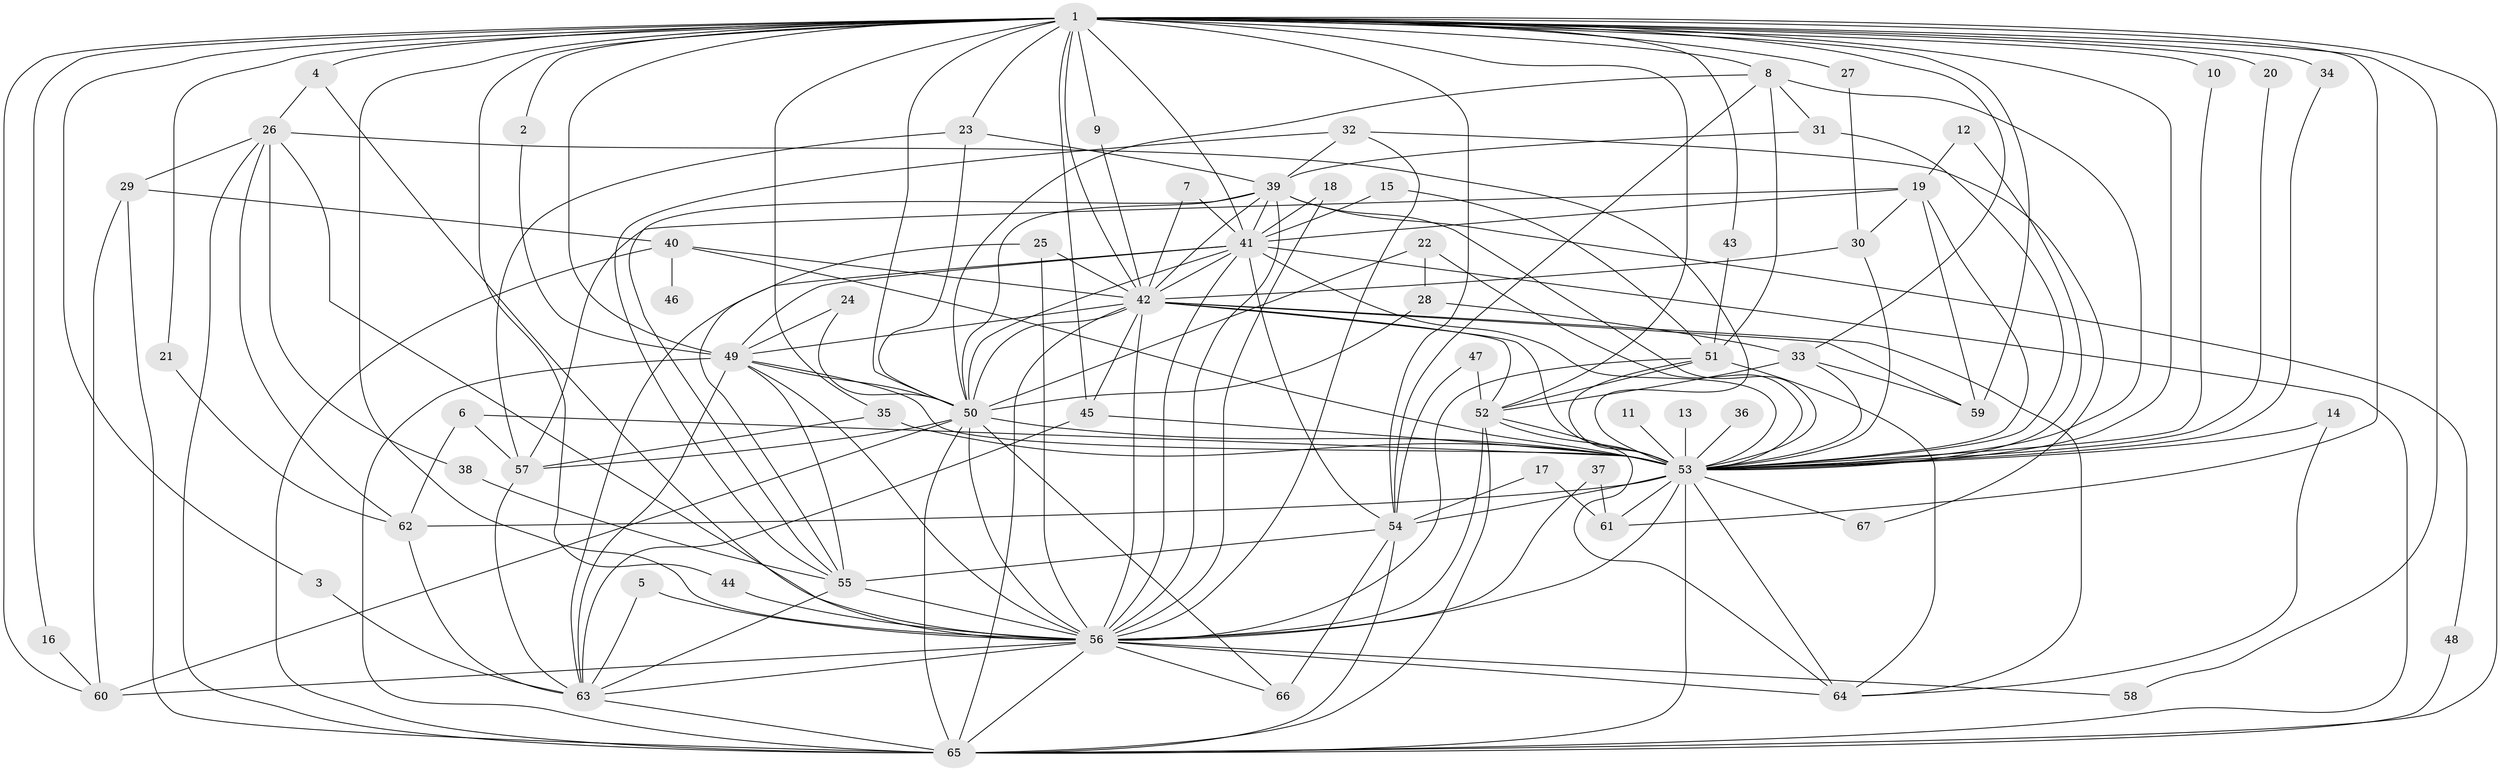 // original degree distribution, {22: 0.007462686567164179, 21: 0.022388059701492536, 19: 0.029850746268656716, 42: 0.007462686567164179, 16: 0.007462686567164179, 7: 0.05223880597014925, 3: 0.15671641791044777, 6: 0.029850746268656716, 2: 0.5597014925373134, 12: 0.007462686567164179, 5: 0.03731343283582089, 4: 0.08208955223880597}
// Generated by graph-tools (version 1.1) at 2025/25/03/09/25 03:25:45]
// undirected, 67 vertices, 185 edges
graph export_dot {
graph [start="1"]
  node [color=gray90,style=filled];
  1;
  2;
  3;
  4;
  5;
  6;
  7;
  8;
  9;
  10;
  11;
  12;
  13;
  14;
  15;
  16;
  17;
  18;
  19;
  20;
  21;
  22;
  23;
  24;
  25;
  26;
  27;
  28;
  29;
  30;
  31;
  32;
  33;
  34;
  35;
  36;
  37;
  38;
  39;
  40;
  41;
  42;
  43;
  44;
  45;
  46;
  47;
  48;
  49;
  50;
  51;
  52;
  53;
  54;
  55;
  56;
  57;
  58;
  59;
  60;
  61;
  62;
  63;
  64;
  65;
  66;
  67;
  1 -- 2 [weight=1.0];
  1 -- 3 [weight=1.0];
  1 -- 4 [weight=1.0];
  1 -- 8 [weight=1.0];
  1 -- 9 [weight=1.0];
  1 -- 10 [weight=1.0];
  1 -- 16 [weight=1.0];
  1 -- 20 [weight=1.0];
  1 -- 21 [weight=1.0];
  1 -- 23 [weight=1.0];
  1 -- 27 [weight=1.0];
  1 -- 33 [weight=1.0];
  1 -- 34 [weight=2.0];
  1 -- 35 [weight=1.0];
  1 -- 41 [weight=3.0];
  1 -- 42 [weight=2.0];
  1 -- 43 [weight=1.0];
  1 -- 44 [weight=1.0];
  1 -- 45 [weight=1.0];
  1 -- 49 [weight=3.0];
  1 -- 50 [weight=2.0];
  1 -- 52 [weight=1.0];
  1 -- 53 [weight=2.0];
  1 -- 54 [weight=1.0];
  1 -- 56 [weight=4.0];
  1 -- 58 [weight=1.0];
  1 -- 59 [weight=1.0];
  1 -- 60 [weight=1.0];
  1 -- 61 [weight=1.0];
  1 -- 65 [weight=2.0];
  2 -- 49 [weight=1.0];
  3 -- 63 [weight=1.0];
  4 -- 26 [weight=1.0];
  4 -- 56 [weight=1.0];
  5 -- 56 [weight=1.0];
  5 -- 63 [weight=1.0];
  6 -- 53 [weight=1.0];
  6 -- 57 [weight=1.0];
  6 -- 62 [weight=1.0];
  7 -- 41 [weight=1.0];
  7 -- 42 [weight=1.0];
  8 -- 31 [weight=1.0];
  8 -- 50 [weight=1.0];
  8 -- 51 [weight=1.0];
  8 -- 53 [weight=1.0];
  8 -- 54 [weight=1.0];
  9 -- 42 [weight=1.0];
  10 -- 53 [weight=1.0];
  11 -- 53 [weight=1.0];
  12 -- 19 [weight=1.0];
  12 -- 53 [weight=1.0];
  13 -- 53 [weight=1.0];
  14 -- 53 [weight=1.0];
  14 -- 64 [weight=1.0];
  15 -- 41 [weight=1.0];
  15 -- 51 [weight=1.0];
  16 -- 60 [weight=1.0];
  17 -- 54 [weight=1.0];
  17 -- 61 [weight=1.0];
  18 -- 41 [weight=1.0];
  18 -- 56 [weight=1.0];
  19 -- 30 [weight=1.0];
  19 -- 41 [weight=1.0];
  19 -- 53 [weight=1.0];
  19 -- 57 [weight=1.0];
  19 -- 59 [weight=1.0];
  20 -- 53 [weight=1.0];
  21 -- 62 [weight=1.0];
  22 -- 28 [weight=1.0];
  22 -- 50 [weight=1.0];
  22 -- 53 [weight=1.0];
  23 -- 39 [weight=1.0];
  23 -- 50 [weight=1.0];
  23 -- 57 [weight=1.0];
  24 -- 49 [weight=1.0];
  24 -- 50 [weight=1.0];
  25 -- 42 [weight=1.0];
  25 -- 55 [weight=1.0];
  25 -- 56 [weight=1.0];
  26 -- 29 [weight=1.0];
  26 -- 38 [weight=1.0];
  26 -- 53 [weight=1.0];
  26 -- 56 [weight=1.0];
  26 -- 62 [weight=1.0];
  26 -- 65 [weight=1.0];
  27 -- 30 [weight=1.0];
  28 -- 33 [weight=1.0];
  28 -- 50 [weight=1.0];
  29 -- 40 [weight=1.0];
  29 -- 60 [weight=1.0];
  29 -- 65 [weight=1.0];
  30 -- 42 [weight=1.0];
  30 -- 53 [weight=1.0];
  31 -- 39 [weight=1.0];
  31 -- 53 [weight=1.0];
  32 -- 39 [weight=1.0];
  32 -- 55 [weight=1.0];
  32 -- 56 [weight=1.0];
  32 -- 67 [weight=1.0];
  33 -- 52 [weight=1.0];
  33 -- 53 [weight=1.0];
  33 -- 59 [weight=1.0];
  34 -- 53 [weight=1.0];
  35 -- 53 [weight=1.0];
  35 -- 57 [weight=1.0];
  36 -- 53 [weight=2.0];
  37 -- 56 [weight=1.0];
  37 -- 61 [weight=1.0];
  38 -- 55 [weight=1.0];
  39 -- 41 [weight=1.0];
  39 -- 42 [weight=1.0];
  39 -- 48 [weight=1.0];
  39 -- 50 [weight=1.0];
  39 -- 53 [weight=1.0];
  39 -- 55 [weight=1.0];
  39 -- 56 [weight=1.0];
  40 -- 42 [weight=1.0];
  40 -- 46 [weight=1.0];
  40 -- 53 [weight=1.0];
  40 -- 65 [weight=1.0];
  41 -- 42 [weight=1.0];
  41 -- 49 [weight=2.0];
  41 -- 50 [weight=1.0];
  41 -- 53 [weight=1.0];
  41 -- 54 [weight=1.0];
  41 -- 56 [weight=3.0];
  41 -- 63 [weight=2.0];
  41 -- 65 [weight=1.0];
  42 -- 45 [weight=1.0];
  42 -- 49 [weight=1.0];
  42 -- 50 [weight=1.0];
  42 -- 52 [weight=1.0];
  42 -- 53 [weight=2.0];
  42 -- 56 [weight=2.0];
  42 -- 59 [weight=1.0];
  42 -- 64 [weight=1.0];
  42 -- 65 [weight=2.0];
  43 -- 51 [weight=1.0];
  44 -- 56 [weight=1.0];
  45 -- 53 [weight=1.0];
  45 -- 63 [weight=2.0];
  47 -- 52 [weight=1.0];
  47 -- 54 [weight=1.0];
  48 -- 65 [weight=1.0];
  49 -- 50 [weight=1.0];
  49 -- 53 [weight=2.0];
  49 -- 55 [weight=1.0];
  49 -- 56 [weight=2.0];
  49 -- 63 [weight=1.0];
  49 -- 65 [weight=2.0];
  50 -- 53 [weight=3.0];
  50 -- 56 [weight=2.0];
  50 -- 57 [weight=1.0];
  50 -- 60 [weight=1.0];
  50 -- 65 [weight=2.0];
  50 -- 66 [weight=1.0];
  51 -- 52 [weight=1.0];
  51 -- 53 [weight=1.0];
  51 -- 56 [weight=2.0];
  51 -- 64 [weight=1.0];
  52 -- 53 [weight=1.0];
  52 -- 56 [weight=2.0];
  52 -- 64 [weight=1.0];
  52 -- 65 [weight=1.0];
  53 -- 54 [weight=1.0];
  53 -- 56 [weight=3.0];
  53 -- 61 [weight=2.0];
  53 -- 62 [weight=1.0];
  53 -- 64 [weight=1.0];
  53 -- 65 [weight=1.0];
  53 -- 67 [weight=1.0];
  54 -- 55 [weight=1.0];
  54 -- 65 [weight=1.0];
  54 -- 66 [weight=1.0];
  55 -- 56 [weight=1.0];
  55 -- 63 [weight=1.0];
  56 -- 58 [weight=1.0];
  56 -- 60 [weight=2.0];
  56 -- 63 [weight=1.0];
  56 -- 64 [weight=1.0];
  56 -- 65 [weight=2.0];
  56 -- 66 [weight=1.0];
  57 -- 63 [weight=1.0];
  62 -- 63 [weight=1.0];
  63 -- 65 [weight=1.0];
}
